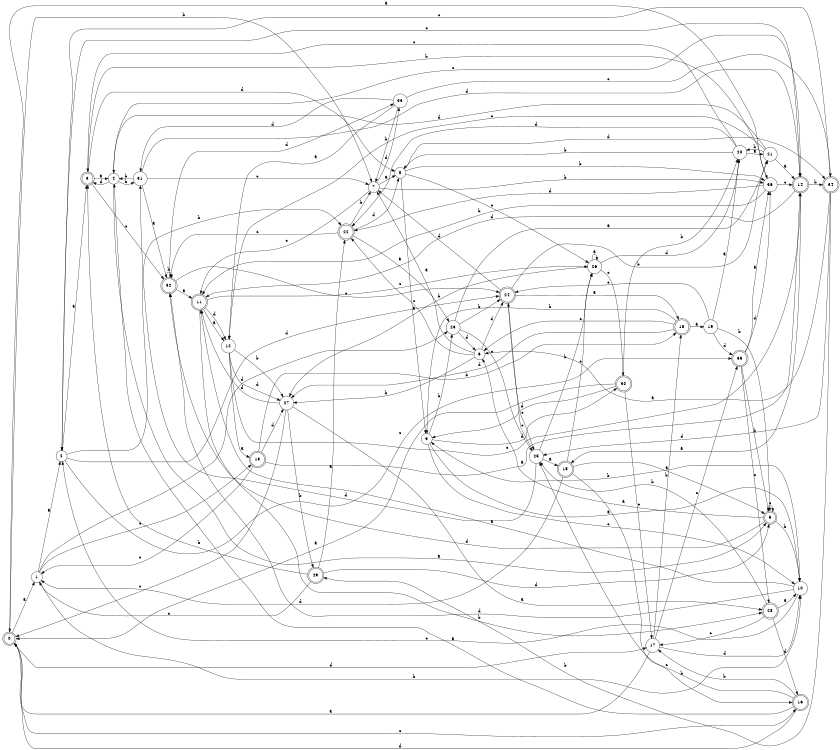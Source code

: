 digraph n30_8 {
__start0 [label="" shape="none"];

rankdir=LR;
size="8,5";

s0 [style="rounded,filled", color="black", fillcolor="white" shape="doublecircle", label="0"];
s1 [style="filled", color="black", fillcolor="white" shape="circle", label="1"];
s2 [style="filled", color="black", fillcolor="white" shape="circle", label="2"];
s3 [style="rounded,filled", color="black", fillcolor="white" shape="doublecircle", label="3"];
s4 [style="filled", color="black", fillcolor="white" shape="circle", label="4"];
s5 [style="rounded,filled", color="black", fillcolor="white" shape="doublecircle", label="5"];
s6 [style="filled", color="black", fillcolor="white" shape="circle", label="6"];
s7 [style="filled", color="black", fillcolor="white" shape="circle", label="7"];
s8 [style="filled", color="black", fillcolor="white" shape="circle", label="8"];
s9 [style="filled", color="black", fillcolor="white" shape="circle", label="9"];
s10 [style="filled", color="black", fillcolor="white" shape="circle", label="10"];
s11 [style="rounded,filled", color="black", fillcolor="white" shape="doublecircle", label="11"];
s12 [style="filled", color="black", fillcolor="white" shape="circle", label="12"];
s13 [style="rounded,filled", color="black", fillcolor="white" shape="doublecircle", label="13"];
s14 [style="rounded,filled", color="black", fillcolor="white" shape="doublecircle", label="14"];
s15 [style="rounded,filled", color="black", fillcolor="white" shape="doublecircle", label="15"];
s16 [style="rounded,filled", color="black", fillcolor="white" shape="doublecircle", label="16"];
s17 [style="filled", color="black", fillcolor="white" shape="circle", label="17"];
s18 [style="rounded,filled", color="black", fillcolor="white" shape="doublecircle", label="18"];
s19 [style="filled", color="black", fillcolor="white" shape="circle", label="19"];
s20 [style="filled", color="black", fillcolor="white" shape="circle", label="20"];
s21 [style="filled", color="black", fillcolor="white" shape="circle", label="21"];
s22 [style="rounded,filled", color="black", fillcolor="white" shape="doublecircle", label="22"];
s23 [style="filled", color="black", fillcolor="white" shape="circle", label="23"];
s24 [style="rounded,filled", color="black", fillcolor="white" shape="doublecircle", label="24"];
s25 [style="filled", color="black", fillcolor="white" shape="circle", label="25"];
s26 [style="filled", color="black", fillcolor="white" shape="circle", label="26"];
s27 [style="filled", color="black", fillcolor="white" shape="circle", label="27"];
s28 [style="rounded,filled", color="black", fillcolor="white" shape="doublecircle", label="28"];
s29 [style="rounded,filled", color="black", fillcolor="white" shape="doublecircle", label="29"];
s30 [style="rounded,filled", color="black", fillcolor="white" shape="doublecircle", label="30"];
s31 [style="filled", color="black", fillcolor="white" shape="circle", label="31"];
s32 [style="rounded,filled", color="black", fillcolor="white" shape="doublecircle", label="32"];
s33 [style="filled", color="black", fillcolor="white" shape="circle", label="33"];
s34 [style="rounded,filled", color="black", fillcolor="white" shape="doublecircle", label="34"];
s35 [style="rounded,filled", color="black", fillcolor="white" shape="doublecircle", label="35"];
s36 [style="filled", color="black", fillcolor="white" shape="circle", label="36"];
s0 -> s1 [label="a"];
s0 -> s7 [label="b"];
s0 -> s16 [label="c"];
s0 -> s17 [label="d"];
s1 -> s2 [label="a"];
s1 -> s10 [label="b"];
s1 -> s13 [label="c"];
s1 -> s23 [label="d"];
s2 -> s3 [label="a"];
s2 -> s22 [label="b"];
s2 -> s35 [label="c"];
s2 -> s24 [label="d"];
s3 -> s4 [label="a"];
s3 -> s36 [label="b"];
s3 -> s32 [label="c"];
s3 -> s8 [label="d"];
s4 -> s5 [label="a"];
s4 -> s31 [label="b"];
s4 -> s14 [label="c"];
s4 -> s3 [label="d"];
s5 -> s6 [label="a"];
s5 -> s10 [label="b"];
s5 -> s5 [label="c"];
s5 -> s32 [label="d"];
s6 -> s7 [label="a"];
s6 -> s27 [label="b"];
s6 -> s22 [label="c"];
s6 -> s24 [label="d"];
s7 -> s8 [label="a"];
s7 -> s36 [label="b"];
s7 -> s11 [label="c"];
s7 -> s33 [label="d"];
s8 -> s9 [label="a"];
s8 -> s36 [label="b"];
s8 -> s26 [label="c"];
s8 -> s34 [label="d"];
s9 -> s10 [label="a"];
s9 -> s23 [label="b"];
s9 -> s10 [label="c"];
s9 -> s30 [label="d"];
s10 -> s11 [label="a"];
s10 -> s9 [label="b"];
s10 -> s2 [label="c"];
s10 -> s32 [label="d"];
s11 -> s12 [label="a"];
s11 -> s28 [label="b"];
s11 -> s26 [label="c"];
s11 -> s12 [label="d"];
s12 -> s13 [label="a"];
s12 -> s27 [label="b"];
s12 -> s14 [label="c"];
s12 -> s27 [label="d"];
s13 -> s14 [label="a"];
s13 -> s18 [label="b"];
s13 -> s1 [label="c"];
s13 -> s27 [label="d"];
s14 -> s15 [label="a"];
s14 -> s34 [label="b"];
s14 -> s2 [label="c"];
s14 -> s11 [label="d"];
s15 -> s5 [label="a"];
s15 -> s16 [label="b"];
s15 -> s26 [label="c"];
s15 -> s1 [label="d"];
s16 -> s4 [label="a"];
s16 -> s17 [label="b"];
s16 -> s25 [label="c"];
s16 -> s0 [label="d"];
s17 -> s0 [label="a"];
s17 -> s18 [label="b"];
s17 -> s35 [label="c"];
s17 -> s10 [label="d"];
s18 -> s19 [label="a"];
s18 -> s9 [label="b"];
s18 -> s6 [label="c"];
s18 -> s27 [label="d"];
s19 -> s20 [label="a"];
s19 -> s5 [label="b"];
s19 -> s24 [label="c"];
s19 -> s35 [label="d"];
s20 -> s21 [label="a"];
s20 -> s8 [label="b"];
s20 -> s3 [label="c"];
s20 -> s22 [label="d"];
s21 -> s14 [label="a"];
s21 -> s20 [label="b"];
s21 -> s12 [label="c"];
s21 -> s4 [label="d"];
s22 -> s23 [label="a"];
s22 -> s7 [label="b"];
s22 -> s32 [label="c"];
s22 -> s8 [label="d"];
s23 -> s21 [label="a"];
s23 -> s24 [label="b"];
s23 -> s25 [label="c"];
s23 -> s6 [label="d"];
s24 -> s18 [label="a"];
s24 -> s21 [label="b"];
s24 -> s25 [label="c"];
s24 -> s7 [label="d"];
s25 -> s15 [label="a"];
s25 -> s26 [label="b"];
s25 -> s24 [label="c"];
s25 -> s31 [label="d"];
s26 -> s26 [label="a"];
s26 -> s27 [label="b"];
s26 -> s30 [label="c"];
s26 -> s20 [label="d"];
s27 -> s28 [label="a"];
s27 -> s29 [label="b"];
s27 -> s0 [label="c"];
s27 -> s11 [label="d"];
s28 -> s10 [label="a"];
s28 -> s25 [label="b"];
s28 -> s17 [label="c"];
s28 -> s16 [label="d"];
s29 -> s22 [label="a"];
s29 -> s3 [label="b"];
s29 -> s1 [label="c"];
s29 -> s5 [label="d"];
s30 -> s0 [label="a"];
s30 -> s20 [label="b"];
s30 -> s17 [label="c"];
s30 -> s9 [label="d"];
s31 -> s32 [label="a"];
s31 -> s4 [label="b"];
s31 -> s7 [label="c"];
s31 -> s14 [label="d"];
s32 -> s11 [label="a"];
s32 -> s32 [label="b"];
s32 -> s24 [label="c"];
s32 -> s33 [label="d"];
s33 -> s12 [label="a"];
s33 -> s7 [label="b"];
s33 -> s34 [label="c"];
s33 -> s31 [label="d"];
s34 -> s6 [label="a"];
s34 -> s29 [label="b"];
s34 -> s2 [label="c"];
s34 -> s25 [label="d"];
s35 -> s36 [label="a"];
s35 -> s5 [label="b"];
s35 -> s28 [label="c"];
s35 -> s36 [label="d"];
s36 -> s0 [label="a"];
s36 -> s11 [label="b"];
s36 -> s14 [label="c"];
s36 -> s22 [label="d"];

}